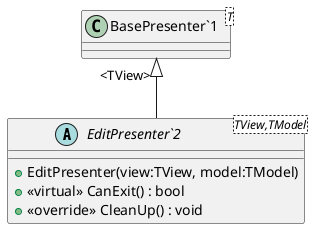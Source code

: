 @startuml
abstract class "EditPresenter`2"<TView,TModel> {
    + EditPresenter(view:TView, model:TModel)
    + <<virtual>> CanExit() : bool
    + <<override>> CleanUp() : void
}
class "BasePresenter`1"<T> {
}
"BasePresenter`1" "<TView>" <|-- "EditPresenter`2"
@enduml
